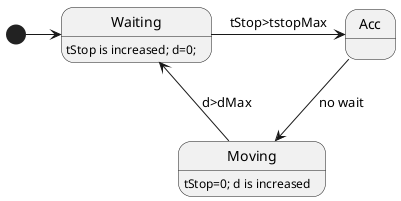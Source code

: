 @startuml
'https://plantuml.com/class-diagram

[*] -> Waiting

Waiting -> Acc : tStop>tstopMax
Waiting : tStop is increased; d=0;
Acc --> Moving : no wait
Moving -> Waiting  : d>dMax
Moving: tStop=0; d is increased


@enduml
